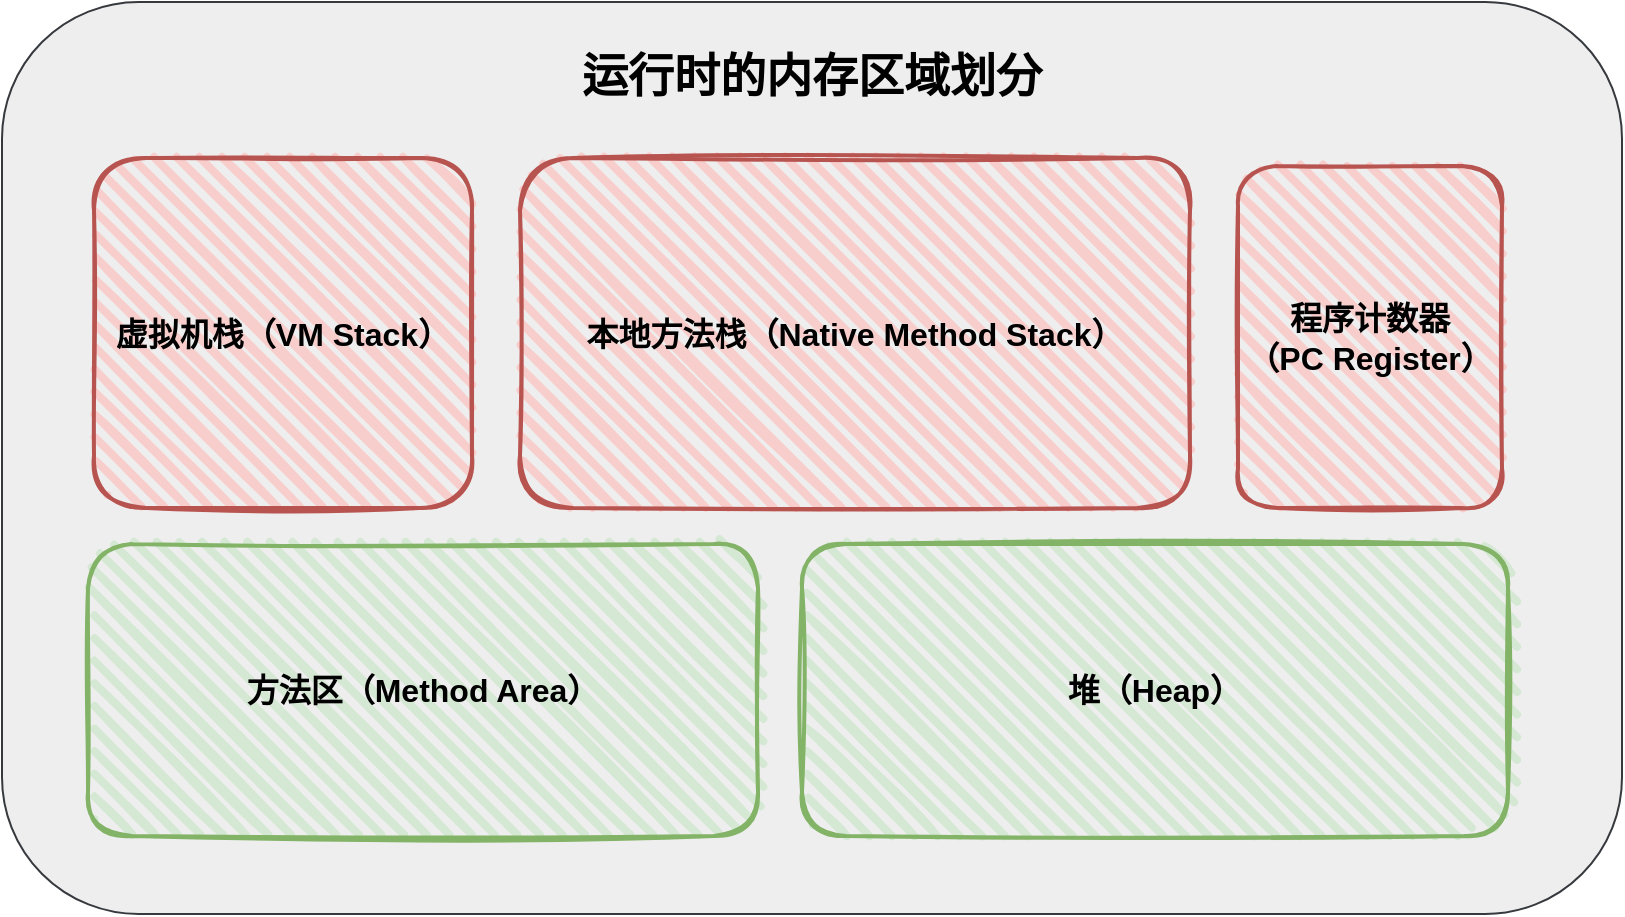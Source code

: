 <mxfile version="16.5.2" type="github">
  <diagram id="tJrMaq4Gj0xztQ0cAVNM" name="第 1 页">
    <mxGraphModel dx="866" dy="522" grid="0" gridSize="10" guides="1" tooltips="1" connect="1" arrows="1" fold="1" page="0" pageScale="1" pageWidth="827" pageHeight="1169" math="0" shadow="0">
      <root>
        <mxCell id="0" />
        <mxCell id="1" parent="0" />
        <mxCell id="wVF9vbEK33-nx9hLlRGk-3" value="运行时的内存区域划分" style="rounded=1;whiteSpace=wrap;html=1;shadow=0;fillColor=#eeeeee;strokeColor=#36393d;horizontal=1;fontStyle=1;verticalAlign=top;fontSize=23;spacingTop=17;" vertex="1" parent="1">
          <mxGeometry x="15" y="7" width="810" height="456" as="geometry" />
        </mxCell>
        <mxCell id="wVF9vbEK33-nx9hLlRGk-4" value="方法区（Method Area）" style="rounded=1;whiteSpace=wrap;html=1;strokeWidth=2;fillWeight=4;hachureGap=8;hachureAngle=45;fillColor=#d5e8d4;sketch=1;shadow=0;strokeColor=#82b366;fontSize=16;fontStyle=1" vertex="1" parent="1">
          <mxGeometry x="58" y="278" width="335" height="146" as="geometry" />
        </mxCell>
        <mxCell id="wVF9vbEK33-nx9hLlRGk-5" value="堆（Heap）" style="rounded=1;whiteSpace=wrap;html=1;strokeWidth=2;fillWeight=4;hachureGap=8;hachureAngle=45;fillColor=#d5e8d4;sketch=1;shadow=0;strokeColor=#82b366;fontSize=16;fontStyle=1" vertex="1" parent="1">
          <mxGeometry x="415" y="278" width="353" height="146" as="geometry" />
        </mxCell>
        <mxCell id="wVF9vbEK33-nx9hLlRGk-6" value="虚拟机栈（VM Stack）" style="rounded=1;whiteSpace=wrap;html=1;strokeWidth=2;fillWeight=4;hachureGap=8;hachureAngle=45;fillColor=#f8cecc;sketch=1;shadow=0;fontSize=16;strokeColor=#b85450;fontStyle=1" vertex="1" parent="1">
          <mxGeometry x="61" y="85" width="189" height="175" as="geometry" />
        </mxCell>
        <mxCell id="wVF9vbEK33-nx9hLlRGk-7" value="本地方法栈（Native Method Stack）" style="rounded=1;whiteSpace=wrap;html=1;strokeWidth=2;fillWeight=4;hachureGap=8;hachureAngle=45;fillColor=#f8cecc;sketch=1;shadow=0;fontSize=16;strokeColor=#b85450;fontStyle=1" vertex="1" parent="1">
          <mxGeometry x="274" y="85" width="335" height="175" as="geometry" />
        </mxCell>
        <mxCell id="wVF9vbEK33-nx9hLlRGk-8" value="程序计数器&lt;br&gt;（PC Register）" style="rounded=1;whiteSpace=wrap;html=1;strokeWidth=2;fillWeight=4;hachureGap=8;hachureAngle=45;fillColor=#f8cecc;sketch=1;shadow=0;fontSize=16;strokeColor=#b85450;fontStyle=1" vertex="1" parent="1">
          <mxGeometry x="633" y="89" width="132" height="171" as="geometry" />
        </mxCell>
      </root>
    </mxGraphModel>
  </diagram>
</mxfile>
